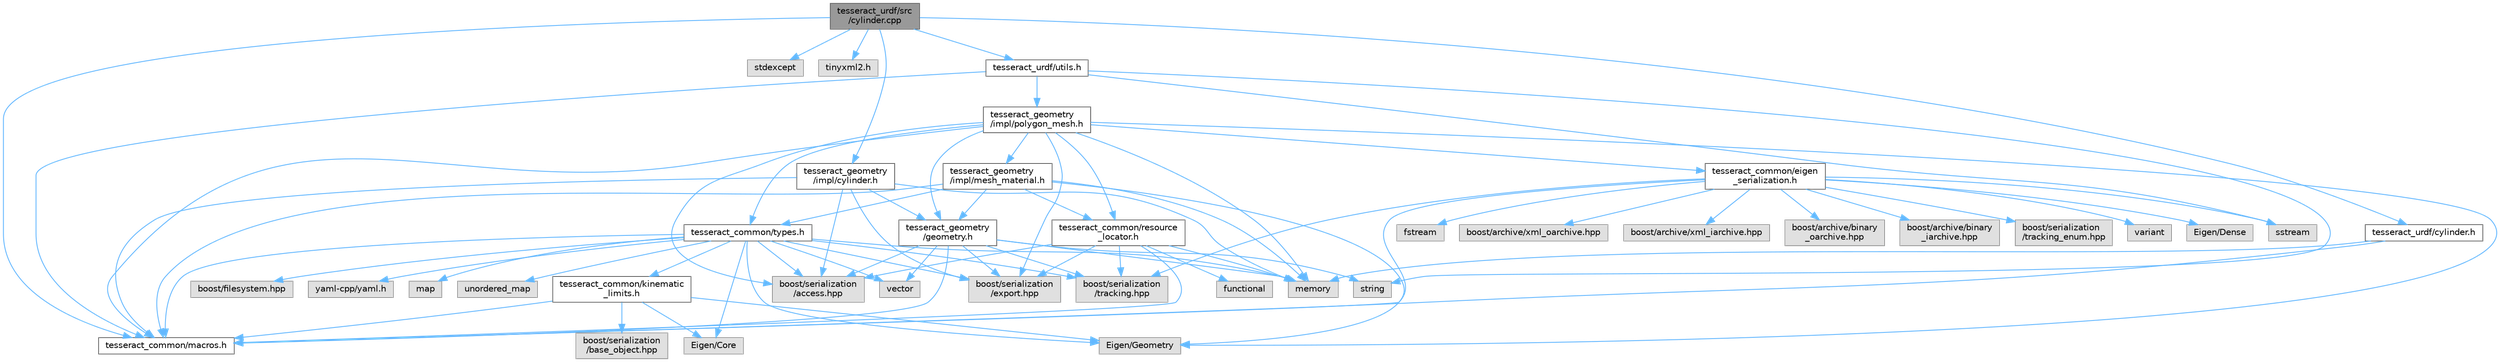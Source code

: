 digraph "tesseract_urdf/src/cylinder.cpp"
{
 // LATEX_PDF_SIZE
  bgcolor="transparent";
  edge [fontname=Helvetica,fontsize=10,labelfontname=Helvetica,labelfontsize=10];
  node [fontname=Helvetica,fontsize=10,shape=box,height=0.2,width=0.4];
  Node1 [label="tesseract_urdf/src\l/cylinder.cpp",height=0.2,width=0.4,color="gray40", fillcolor="grey60", style="filled", fontcolor="black",tooltip="Parse cylinder from xml string."];
  Node1 -> Node2 [color="steelblue1",style="solid"];
  Node2 [label="tesseract_common/macros.h",height=0.2,width=0.4,color="grey40", fillcolor="white", style="filled",URL="$de/d3c/macros_8h.html",tooltip="Common Tesseract Macros."];
  Node1 -> Node3 [color="steelblue1",style="solid"];
  Node3 [label="stdexcept",height=0.2,width=0.4,color="grey60", fillcolor="#E0E0E0", style="filled",tooltip=" "];
  Node1 -> Node4 [color="steelblue1",style="solid"];
  Node4 [label="tinyxml2.h",height=0.2,width=0.4,color="grey60", fillcolor="#E0E0E0", style="filled",tooltip=" "];
  Node1 -> Node5 [color="steelblue1",style="solid"];
  Node5 [label="tesseract_geometry\l/impl/cylinder.h",height=0.2,width=0.4,color="grey40", fillcolor="white", style="filled",URL="$d8/d3b/tesseract__geometry_2include_2tesseract__geometry_2impl_2cylinder_8h.html",tooltip="Tesseract Cylinder Geometry."];
  Node5 -> Node2 [color="steelblue1",style="solid"];
  Node5 -> Node6 [color="steelblue1",style="solid"];
  Node6 [label="boost/serialization\l/access.hpp",height=0.2,width=0.4,color="grey60", fillcolor="#E0E0E0", style="filled",tooltip=" "];
  Node5 -> Node7 [color="steelblue1",style="solid"];
  Node7 [label="boost/serialization\l/export.hpp",height=0.2,width=0.4,color="grey60", fillcolor="#E0E0E0", style="filled",tooltip=" "];
  Node5 -> Node8 [color="steelblue1",style="solid"];
  Node8 [label="memory",height=0.2,width=0.4,color="grey60", fillcolor="#E0E0E0", style="filled",tooltip=" "];
  Node5 -> Node9 [color="steelblue1",style="solid"];
  Node9 [label="tesseract_geometry\l/geometry.h",height=0.2,width=0.4,color="grey40", fillcolor="white", style="filled",URL="$d0/da6/tesseract__geometry_2include_2tesseract__geometry_2geometry_8h.html",tooltip="Tesseract Geometries."];
  Node9 -> Node2 [color="steelblue1",style="solid"];
  Node9 -> Node6 [color="steelblue1",style="solid"];
  Node9 -> Node7 [color="steelblue1",style="solid"];
  Node9 -> Node8 [color="steelblue1",style="solid"];
  Node9 -> Node10 [color="steelblue1",style="solid"];
  Node10 [label="string",height=0.2,width=0.4,color="grey60", fillcolor="#E0E0E0", style="filled",tooltip=" "];
  Node9 -> Node11 [color="steelblue1",style="solid"];
  Node11 [label="vector",height=0.2,width=0.4,color="grey60", fillcolor="#E0E0E0", style="filled",tooltip=" "];
  Node9 -> Node12 [color="steelblue1",style="solid"];
  Node12 [label="boost/serialization\l/tracking.hpp",height=0.2,width=0.4,color="grey60", fillcolor="#E0E0E0", style="filled",tooltip=" "];
  Node1 -> Node13 [color="steelblue1",style="solid"];
  Node13 [label="tesseract_urdf/cylinder.h",height=0.2,width=0.4,color="grey40", fillcolor="white", style="filled",URL="$dc/d16/tesseract__urdf_2include_2tesseract__urdf_2cylinder_8h.html",tooltip="Parse cylinder from xml string."];
  Node13 -> Node2 [color="steelblue1",style="solid"];
  Node13 -> Node8 [color="steelblue1",style="solid"];
  Node1 -> Node14 [color="steelblue1",style="solid"];
  Node14 [label="tesseract_urdf/utils.h",height=0.2,width=0.4,color="grey40", fillcolor="white", style="filled",URL="$d4/d9c/tesseract__urdf_2include_2tesseract__urdf_2utils_8h.html",tooltip=" "];
  Node14 -> Node2 [color="steelblue1",style="solid"];
  Node14 -> Node15 [color="steelblue1",style="solid"];
  Node15 [label="sstream",height=0.2,width=0.4,color="grey60", fillcolor="#E0E0E0", style="filled",tooltip=" "];
  Node14 -> Node10 [color="steelblue1",style="solid"];
  Node14 -> Node16 [color="steelblue1",style="solid"];
  Node16 [label="tesseract_geometry\l/impl/polygon_mesh.h",height=0.2,width=0.4,color="grey40", fillcolor="white", style="filled",URL="$d2/deb/polygon__mesh_8h.html",tooltip="Tesseract Polygon Mesh Geometry."];
  Node16 -> Node2 [color="steelblue1",style="solid"];
  Node16 -> Node6 [color="steelblue1",style="solid"];
  Node16 -> Node7 [color="steelblue1",style="solid"];
  Node16 -> Node17 [color="steelblue1",style="solid"];
  Node17 [label="Eigen/Geometry",height=0.2,width=0.4,color="grey60", fillcolor="#E0E0E0", style="filled",tooltip=" "];
  Node16 -> Node8 [color="steelblue1",style="solid"];
  Node16 -> Node18 [color="steelblue1",style="solid"];
  Node18 [label="tesseract_common/eigen\l_serialization.h",height=0.2,width=0.4,color="grey40", fillcolor="white", style="filled",URL="$d1/df1/eigen__serialization_8h.html",tooltip=" "];
  Node18 -> Node2 [color="steelblue1",style="solid"];
  Node18 -> Node19 [color="steelblue1",style="solid"];
  Node19 [label="variant",height=0.2,width=0.4,color="grey60", fillcolor="#E0E0E0", style="filled",tooltip=" "];
  Node18 -> Node20 [color="steelblue1",style="solid"];
  Node20 [label="Eigen/Dense",height=0.2,width=0.4,color="grey60", fillcolor="#E0E0E0", style="filled",tooltip=" "];
  Node18 -> Node21 [color="steelblue1",style="solid"];
  Node21 [label="fstream",height=0.2,width=0.4,color="grey60", fillcolor="#E0E0E0", style="filled",tooltip=" "];
  Node18 -> Node15 [color="steelblue1",style="solid"];
  Node18 -> Node22 [color="steelblue1",style="solid"];
  Node22 [label="boost/archive/xml_oarchive.hpp",height=0.2,width=0.4,color="grey60", fillcolor="#E0E0E0", style="filled",tooltip=" "];
  Node18 -> Node23 [color="steelblue1",style="solid"];
  Node23 [label="boost/archive/xml_iarchive.hpp",height=0.2,width=0.4,color="grey60", fillcolor="#E0E0E0", style="filled",tooltip=" "];
  Node18 -> Node24 [color="steelblue1",style="solid"];
  Node24 [label="boost/archive/binary\l_oarchive.hpp",height=0.2,width=0.4,color="grey60", fillcolor="#E0E0E0", style="filled",tooltip=" "];
  Node18 -> Node25 [color="steelblue1",style="solid"];
  Node25 [label="boost/archive/binary\l_iarchive.hpp",height=0.2,width=0.4,color="grey60", fillcolor="#E0E0E0", style="filled",tooltip=" "];
  Node18 -> Node12 [color="steelblue1",style="solid"];
  Node18 -> Node26 [color="steelblue1",style="solid"];
  Node26 [label="boost/serialization\l/tracking_enum.hpp",height=0.2,width=0.4,color="grey60", fillcolor="#E0E0E0", style="filled",tooltip=" "];
  Node16 -> Node27 [color="steelblue1",style="solid"];
  Node27 [label="tesseract_common/types.h",height=0.2,width=0.4,color="grey40", fillcolor="white", style="filled",URL="$dd/ddb/tesseract__common_2include_2tesseract__common_2types_8h.html",tooltip="Common Tesseract Types."];
  Node27 -> Node2 [color="steelblue1",style="solid"];
  Node27 -> Node6 [color="steelblue1",style="solid"];
  Node27 -> Node28 [color="steelblue1",style="solid"];
  Node28 [label="Eigen/Core",height=0.2,width=0.4,color="grey60", fillcolor="#E0E0E0", style="filled",tooltip=" "];
  Node27 -> Node17 [color="steelblue1",style="solid"];
  Node27 -> Node11 [color="steelblue1",style="solid"];
  Node27 -> Node8 [color="steelblue1",style="solid"];
  Node27 -> Node29 [color="steelblue1",style="solid"];
  Node29 [label="map",height=0.2,width=0.4,color="grey60", fillcolor="#E0E0E0", style="filled",tooltip=" "];
  Node27 -> Node30 [color="steelblue1",style="solid"];
  Node30 [label="unordered_map",height=0.2,width=0.4,color="grey60", fillcolor="#E0E0E0", style="filled",tooltip=" "];
  Node27 -> Node31 [color="steelblue1",style="solid"];
  Node31 [label="boost/filesystem.hpp",height=0.2,width=0.4,color="grey60", fillcolor="#E0E0E0", style="filled",tooltip=" "];
  Node27 -> Node32 [color="steelblue1",style="solid"];
  Node32 [label="yaml-cpp/yaml.h",height=0.2,width=0.4,color="grey60", fillcolor="#E0E0E0", style="filled",tooltip=" "];
  Node27 -> Node33 [color="steelblue1",style="solid"];
  Node33 [label="tesseract_common/kinematic\l_limits.h",height=0.2,width=0.4,color="grey40", fillcolor="white", style="filled",URL="$d9/dc2/kinematic__limits_8h.html",tooltip="Common Tesseract Kinematic Limits and Related Utility Functions."];
  Node33 -> Node2 [color="steelblue1",style="solid"];
  Node33 -> Node28 [color="steelblue1",style="solid"];
  Node33 -> Node17 [color="steelblue1",style="solid"];
  Node33 -> Node34 [color="steelblue1",style="solid"];
  Node34 [label="boost/serialization\l/base_object.hpp",height=0.2,width=0.4,color="grey60", fillcolor="#E0E0E0", style="filled",tooltip=" "];
  Node27 -> Node7 [color="steelblue1",style="solid"];
  Node27 -> Node12 [color="steelblue1",style="solid"];
  Node16 -> Node35 [color="steelblue1",style="solid"];
  Node35 [label="tesseract_common/resource\l_locator.h",height=0.2,width=0.4,color="grey40", fillcolor="white", style="filled",URL="$d3/d95/resource__locator_8h.html",tooltip="Locate and retrieve resource data."];
  Node35 -> Node2 [color="steelblue1",style="solid"];
  Node35 -> Node6 [color="steelblue1",style="solid"];
  Node35 -> Node36 [color="steelblue1",style="solid"];
  Node36 [label="functional",height=0.2,width=0.4,color="grey60", fillcolor="#E0E0E0", style="filled",tooltip=" "];
  Node35 -> Node8 [color="steelblue1",style="solid"];
  Node35 -> Node7 [color="steelblue1",style="solid"];
  Node35 -> Node12 [color="steelblue1",style="solid"];
  Node16 -> Node9 [color="steelblue1",style="solid"];
  Node16 -> Node37 [color="steelblue1",style="solid"];
  Node37 [label="tesseract_geometry\l/impl/mesh_material.h",height=0.2,width=0.4,color="grey40", fillcolor="white", style="filled",URL="$df/d8e/mesh__material_8h.html",tooltip="Tesseract Mesh Material read from a mesh file."];
  Node37 -> Node2 [color="steelblue1",style="solid"];
  Node37 -> Node35 [color="steelblue1",style="solid"];
  Node37 -> Node17 [color="steelblue1",style="solid"];
  Node37 -> Node8 [color="steelblue1",style="solid"];
  Node37 -> Node9 [color="steelblue1",style="solid"];
  Node37 -> Node27 [color="steelblue1",style="solid"];
}
